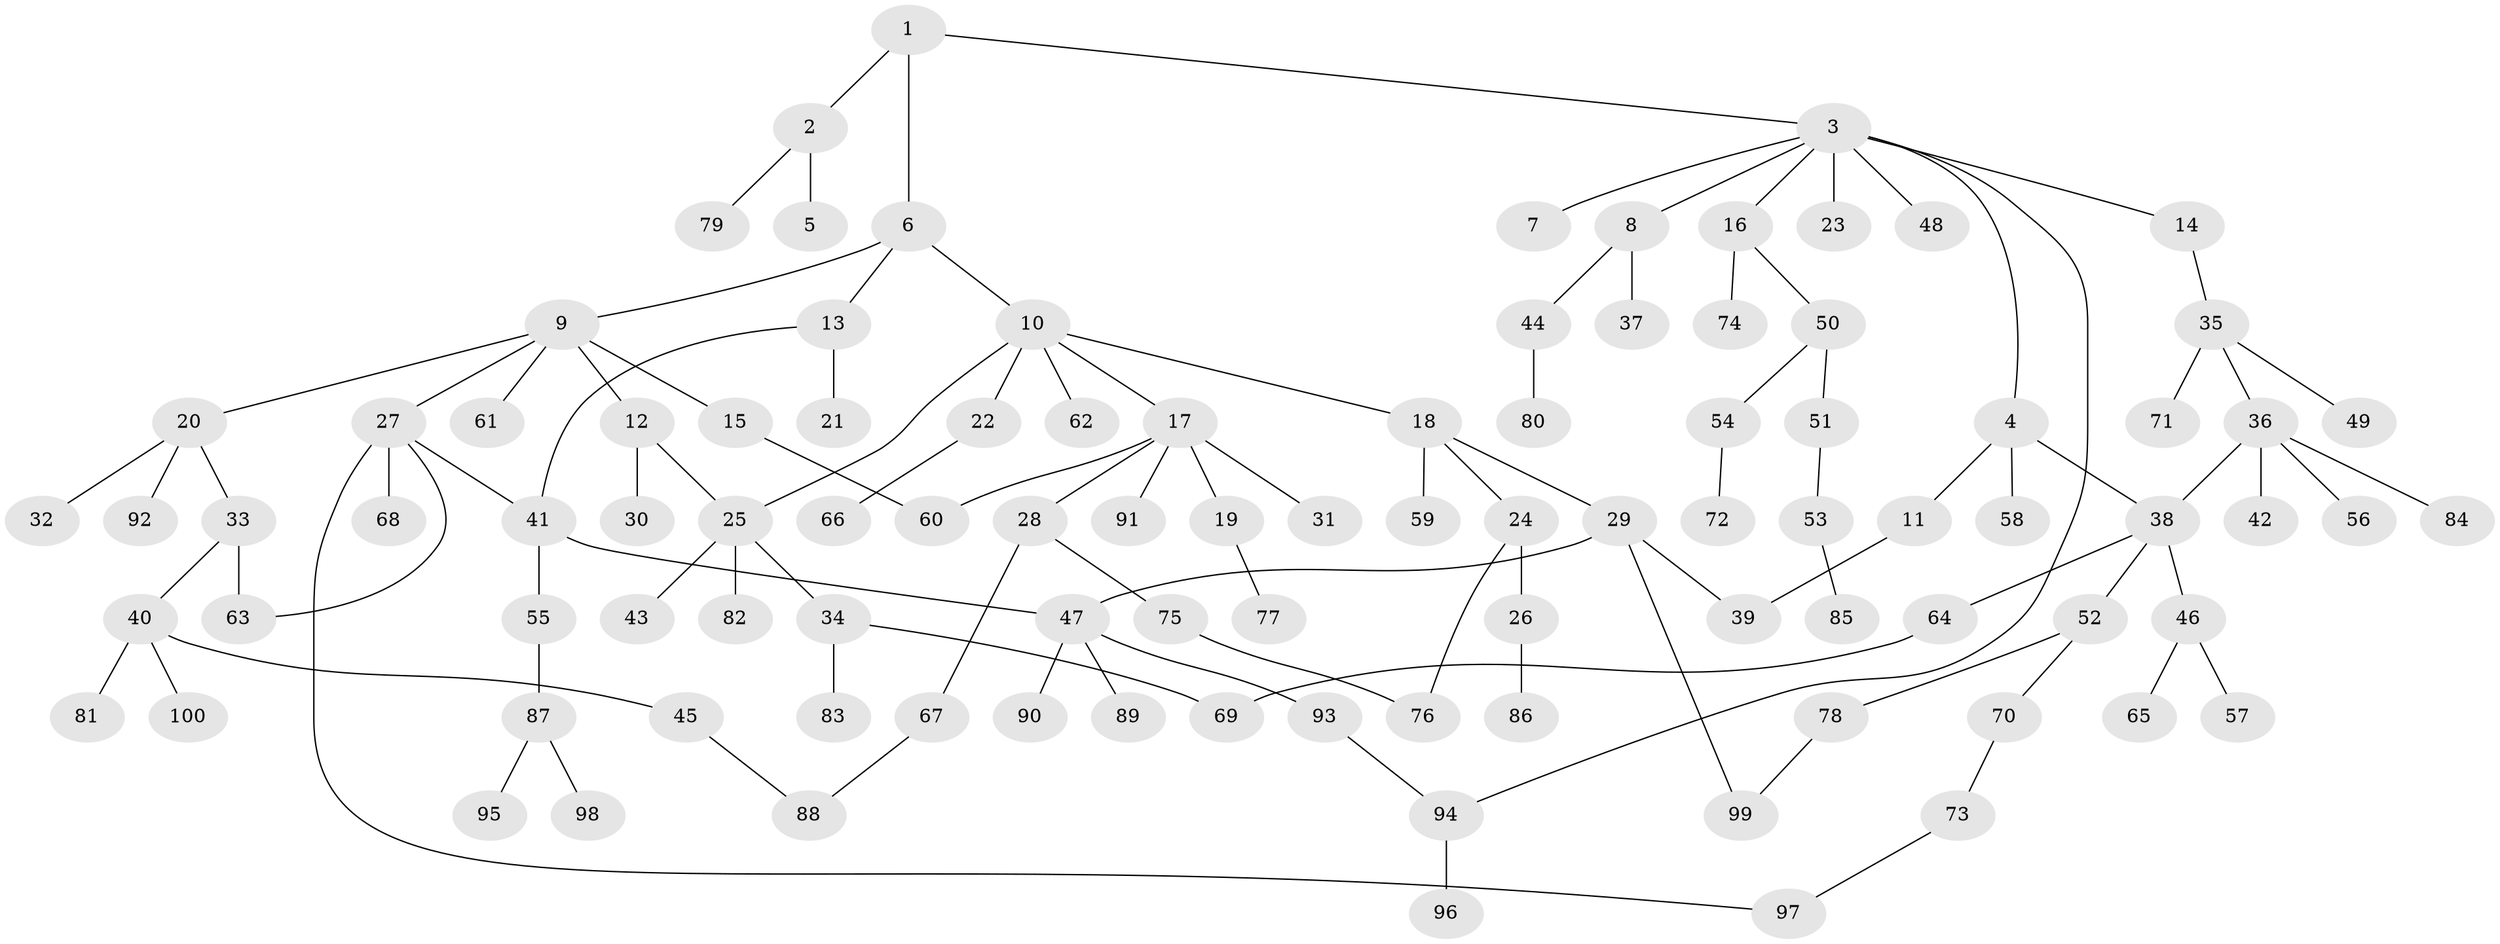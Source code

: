 // coarse degree distribution, {9: 0.02, 6: 0.02, 1: 0.46, 12: 0.02, 2: 0.24, 10: 0.02, 3: 0.14, 4: 0.06, 5: 0.02}
// Generated by graph-tools (version 1.1) at 2025/17/03/04/25 18:17:01]
// undirected, 100 vertices, 112 edges
graph export_dot {
graph [start="1"]
  node [color=gray90,style=filled];
  1;
  2;
  3;
  4;
  5;
  6;
  7;
  8;
  9;
  10;
  11;
  12;
  13;
  14;
  15;
  16;
  17;
  18;
  19;
  20;
  21;
  22;
  23;
  24;
  25;
  26;
  27;
  28;
  29;
  30;
  31;
  32;
  33;
  34;
  35;
  36;
  37;
  38;
  39;
  40;
  41;
  42;
  43;
  44;
  45;
  46;
  47;
  48;
  49;
  50;
  51;
  52;
  53;
  54;
  55;
  56;
  57;
  58;
  59;
  60;
  61;
  62;
  63;
  64;
  65;
  66;
  67;
  68;
  69;
  70;
  71;
  72;
  73;
  74;
  75;
  76;
  77;
  78;
  79;
  80;
  81;
  82;
  83;
  84;
  85;
  86;
  87;
  88;
  89;
  90;
  91;
  92;
  93;
  94;
  95;
  96;
  97;
  98;
  99;
  100;
  1 -- 2;
  1 -- 3;
  1 -- 6;
  2 -- 5;
  2 -- 79;
  3 -- 4;
  3 -- 7;
  3 -- 8;
  3 -- 14;
  3 -- 16;
  3 -- 23;
  3 -- 48;
  3 -- 94;
  4 -- 11;
  4 -- 38;
  4 -- 58;
  6 -- 9;
  6 -- 10;
  6 -- 13;
  8 -- 37;
  8 -- 44;
  9 -- 12;
  9 -- 15;
  9 -- 20;
  9 -- 27;
  9 -- 61;
  10 -- 17;
  10 -- 18;
  10 -- 22;
  10 -- 62;
  10 -- 25;
  11 -- 39;
  12 -- 25;
  12 -- 30;
  13 -- 21;
  13 -- 41;
  14 -- 35;
  15 -- 60;
  16 -- 50;
  16 -- 74;
  17 -- 19;
  17 -- 28;
  17 -- 31;
  17 -- 60;
  17 -- 91;
  18 -- 24;
  18 -- 29;
  18 -- 59;
  19 -- 77;
  20 -- 32;
  20 -- 33;
  20 -- 92;
  22 -- 66;
  24 -- 26;
  24 -- 76;
  25 -- 34;
  25 -- 43;
  25 -- 82;
  26 -- 86;
  27 -- 41;
  27 -- 68;
  27 -- 97;
  27 -- 63;
  28 -- 67;
  28 -- 75;
  29 -- 47;
  29 -- 99;
  29 -- 39;
  33 -- 40;
  33 -- 63;
  34 -- 83;
  34 -- 69;
  35 -- 36;
  35 -- 49;
  35 -- 71;
  36 -- 42;
  36 -- 56;
  36 -- 84;
  36 -- 38;
  38 -- 46;
  38 -- 52;
  38 -- 64;
  40 -- 45;
  40 -- 81;
  40 -- 100;
  41 -- 47;
  41 -- 55;
  44 -- 80;
  45 -- 88;
  46 -- 57;
  46 -- 65;
  47 -- 89;
  47 -- 90;
  47 -- 93;
  50 -- 51;
  50 -- 54;
  51 -- 53;
  52 -- 70;
  52 -- 78;
  53 -- 85;
  54 -- 72;
  55 -- 87;
  64 -- 69;
  67 -- 88;
  70 -- 73;
  73 -- 97;
  75 -- 76;
  78 -- 99;
  87 -- 95;
  87 -- 98;
  93 -- 94;
  94 -- 96;
}

